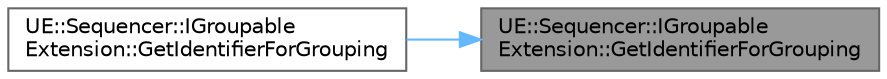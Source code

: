 digraph "UE::Sequencer::IGroupableExtension::GetIdentifierForGrouping"
{
 // INTERACTIVE_SVG=YES
 // LATEX_PDF_SIZE
  bgcolor="transparent";
  edge [fontname=Helvetica,fontsize=10,labelfontname=Helvetica,labelfontsize=10];
  node [fontname=Helvetica,fontsize=10,shape=box,height=0.2,width=0.4];
  rankdir="RL";
  Node1 [id="Node000001",label="UE::Sequencer::IGroupable\lExtension::GetIdentifierForGrouping",height=0.2,width=0.4,color="gray40", fillcolor="grey60", style="filled", fontcolor="black",tooltip=" "];
  Node1 -> Node2 [id="edge1_Node000001_Node000002",dir="back",color="steelblue1",style="solid",tooltip=" "];
  Node2 [id="Node000002",label="UE::Sequencer::IGroupable\lExtension::GetIdentifierForGrouping",height=0.2,width=0.4,color="grey40", fillcolor="white", style="filled",URL="$d8/ddc/classUE_1_1Sequencer_1_1IGroupableExtension.html#a5be881830694a5a4e67897f4cefbf894",tooltip=" "];
}
